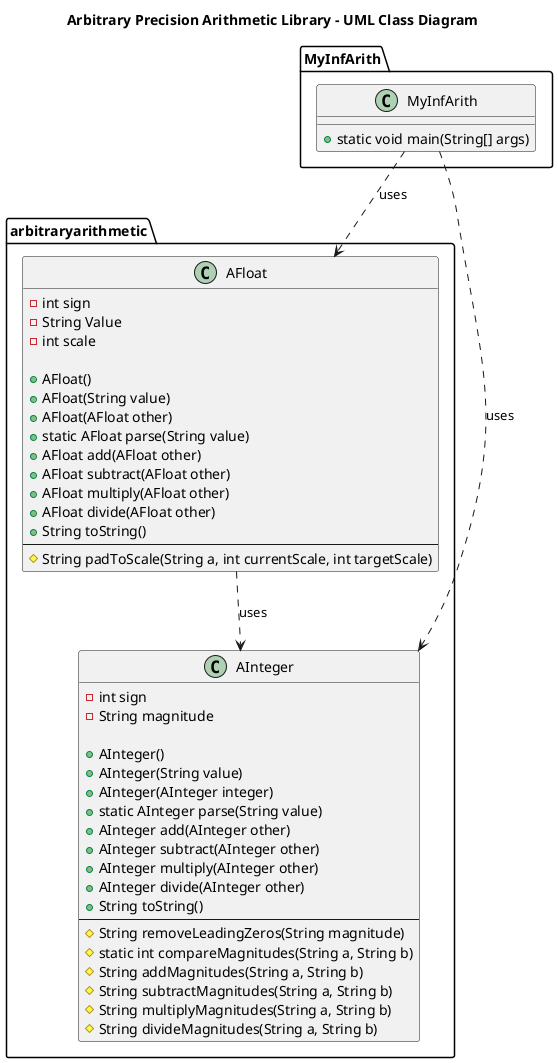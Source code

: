 @startuml
title Arbitrary Precision Arithmetic Library - UML Class Diagram
' Author: Aric Maji and Team

package arbitraryarithmetic {

    class AInteger {
        - int sign
        - String magnitude

        + AInteger()
        + AInteger(String value)
        + AInteger(AInteger integer)
        + static AInteger parse(String value)
        + AInteger add(AInteger other)
        + AInteger subtract(AInteger other)
        + AInteger multiply(AInteger other)
        + AInteger divide(AInteger other)
        + String toString()
        --
        # String removeLeadingZeros(String magnitude)
        # static int compareMagnitudes(String a, String b)
        # String addMagnitudes(String a, String b)
        # String subtractMagnitudes(String a, String b)
        # String multiplyMagnitudes(String a, String b)
        # String divideMagnitudes(String a, String b)
    }

    class AFloat {
        - int sign
        - String Value
        - int scale

        + AFloat()
        + AFloat(String value)
        + AFloat(AFloat other)
        + static AFloat parse(String value)
        + AFloat add(AFloat other)
        + AFloat subtract(AFloat other)
        + AFloat multiply(AFloat other)
        + AFloat divide(AFloat other)
        + String toString()
        --
        # String padToScale(String a, int currentScale, int targetScale)
    }

    AFloat ..> AInteger : uses
}

package MyInfArith {

    class MyInfArith {
        + static void main(String[] args)
    }

    MyInfArith ..> arbitraryarithmetic.AInteger : uses
    MyInfArith ..> arbitraryarithmetic.AFloat : uses
}
@enduml